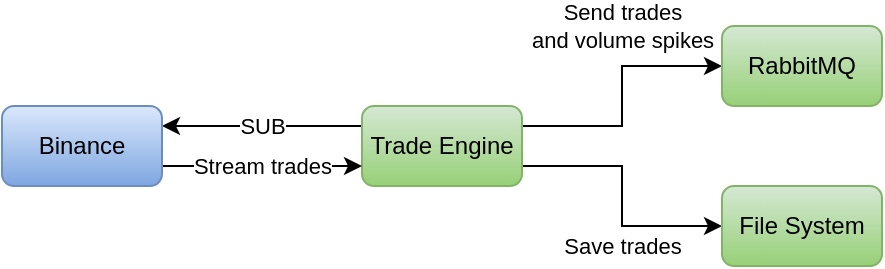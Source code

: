 <mxfile version="20.3.0" type="device"><diagram id="VA_JP7Th453qNerWVTJB" name="Page-1"><mxGraphModel dx="1364" dy="998" grid="1" gridSize="10" guides="1" tooltips="1" connect="1" arrows="1" fold="1" page="1" pageScale="1" pageWidth="850" pageHeight="1100" math="0" shadow="0"><root><mxCell id="0"/><mxCell id="1" parent="0"/><mxCell id="SDbBFG0EWP2BDk197MGh-5" value="SUB" style="edgeStyle=orthogonalEdgeStyle;rounded=0;orthogonalLoop=1;jettySize=auto;html=1;entryX=1;entryY=0.25;entryDx=0;entryDy=0;exitX=0;exitY=0.25;exitDx=0;exitDy=0;" parent="1" source="SDbBFG0EWP2BDk197MGh-1" target="SDbBFG0EWP2BDk197MGh-2" edge="1"><mxGeometry relative="1" as="geometry"/></mxCell><mxCell id="SDbBFG0EWP2BDk197MGh-7" value="Send trades&lt;br&gt;and volume spikes" style="edgeStyle=orthogonalEdgeStyle;rounded=0;orthogonalLoop=1;jettySize=auto;html=1;entryX=0;entryY=0.5;entryDx=0;entryDy=0;exitX=1;exitY=0.25;exitDx=0;exitDy=0;" parent="1" source="SDbBFG0EWP2BDk197MGh-1" target="SDbBFG0EWP2BDk197MGh-3" edge="1"><mxGeometry x="0.231" y="20" relative="1" as="geometry"><mxPoint as="offset"/></mxGeometry></mxCell><mxCell id="SDbBFG0EWP2BDk197MGh-8" value="Save trades" style="edgeStyle=orthogonalEdgeStyle;rounded=0;orthogonalLoop=1;jettySize=auto;html=1;entryX=0;entryY=0.5;entryDx=0;entryDy=0;exitX=1;exitY=0.75;exitDx=0;exitDy=0;" parent="1" source="SDbBFG0EWP2BDk197MGh-1" target="SDbBFG0EWP2BDk197MGh-4" edge="1"><mxGeometry x="0.231" y="-10" relative="1" as="geometry"><mxPoint as="offset"/></mxGeometry></mxCell><mxCell id="SDbBFG0EWP2BDk197MGh-1" value="Trade Engine" style="rounded=1;whiteSpace=wrap;html=1;fillColor=#d5e8d4;gradientColor=#97d077;strokeColor=#82b366;" parent="1" vertex="1"><mxGeometry x="220" y="120" width="80" height="40" as="geometry"/></mxCell><mxCell id="SDbBFG0EWP2BDk197MGh-6" value="Stream trades" style="edgeStyle=orthogonalEdgeStyle;rounded=0;orthogonalLoop=1;jettySize=auto;html=1;entryX=0;entryY=0.75;entryDx=0;entryDy=0;exitX=1;exitY=0.75;exitDx=0;exitDy=0;" parent="1" source="SDbBFG0EWP2BDk197MGh-2" target="SDbBFG0EWP2BDk197MGh-1" edge="1"><mxGeometry relative="1" as="geometry"/></mxCell><mxCell id="SDbBFG0EWP2BDk197MGh-2" value="Binance" style="rounded=1;whiteSpace=wrap;html=1;fillColor=#dae8fc;gradientColor=#7ea6e0;strokeColor=#6c8ebf;" parent="1" vertex="1"><mxGeometry x="40" y="120" width="80" height="40" as="geometry"/></mxCell><mxCell id="SDbBFG0EWP2BDk197MGh-3" value="RabbitMQ" style="rounded=1;whiteSpace=wrap;html=1;fillColor=#d5e8d4;gradientColor=#97d077;strokeColor=#82b366;" parent="1" vertex="1"><mxGeometry x="400" y="80" width="80" height="40" as="geometry"/></mxCell><mxCell id="SDbBFG0EWP2BDk197MGh-4" value="File System" style="rounded=1;whiteSpace=wrap;html=1;fillColor=#d5e8d4;gradientColor=#97d077;strokeColor=#82b366;" parent="1" vertex="1"><mxGeometry x="400" y="160" width="80" height="40" as="geometry"/></mxCell></root></mxGraphModel></diagram></mxfile>
